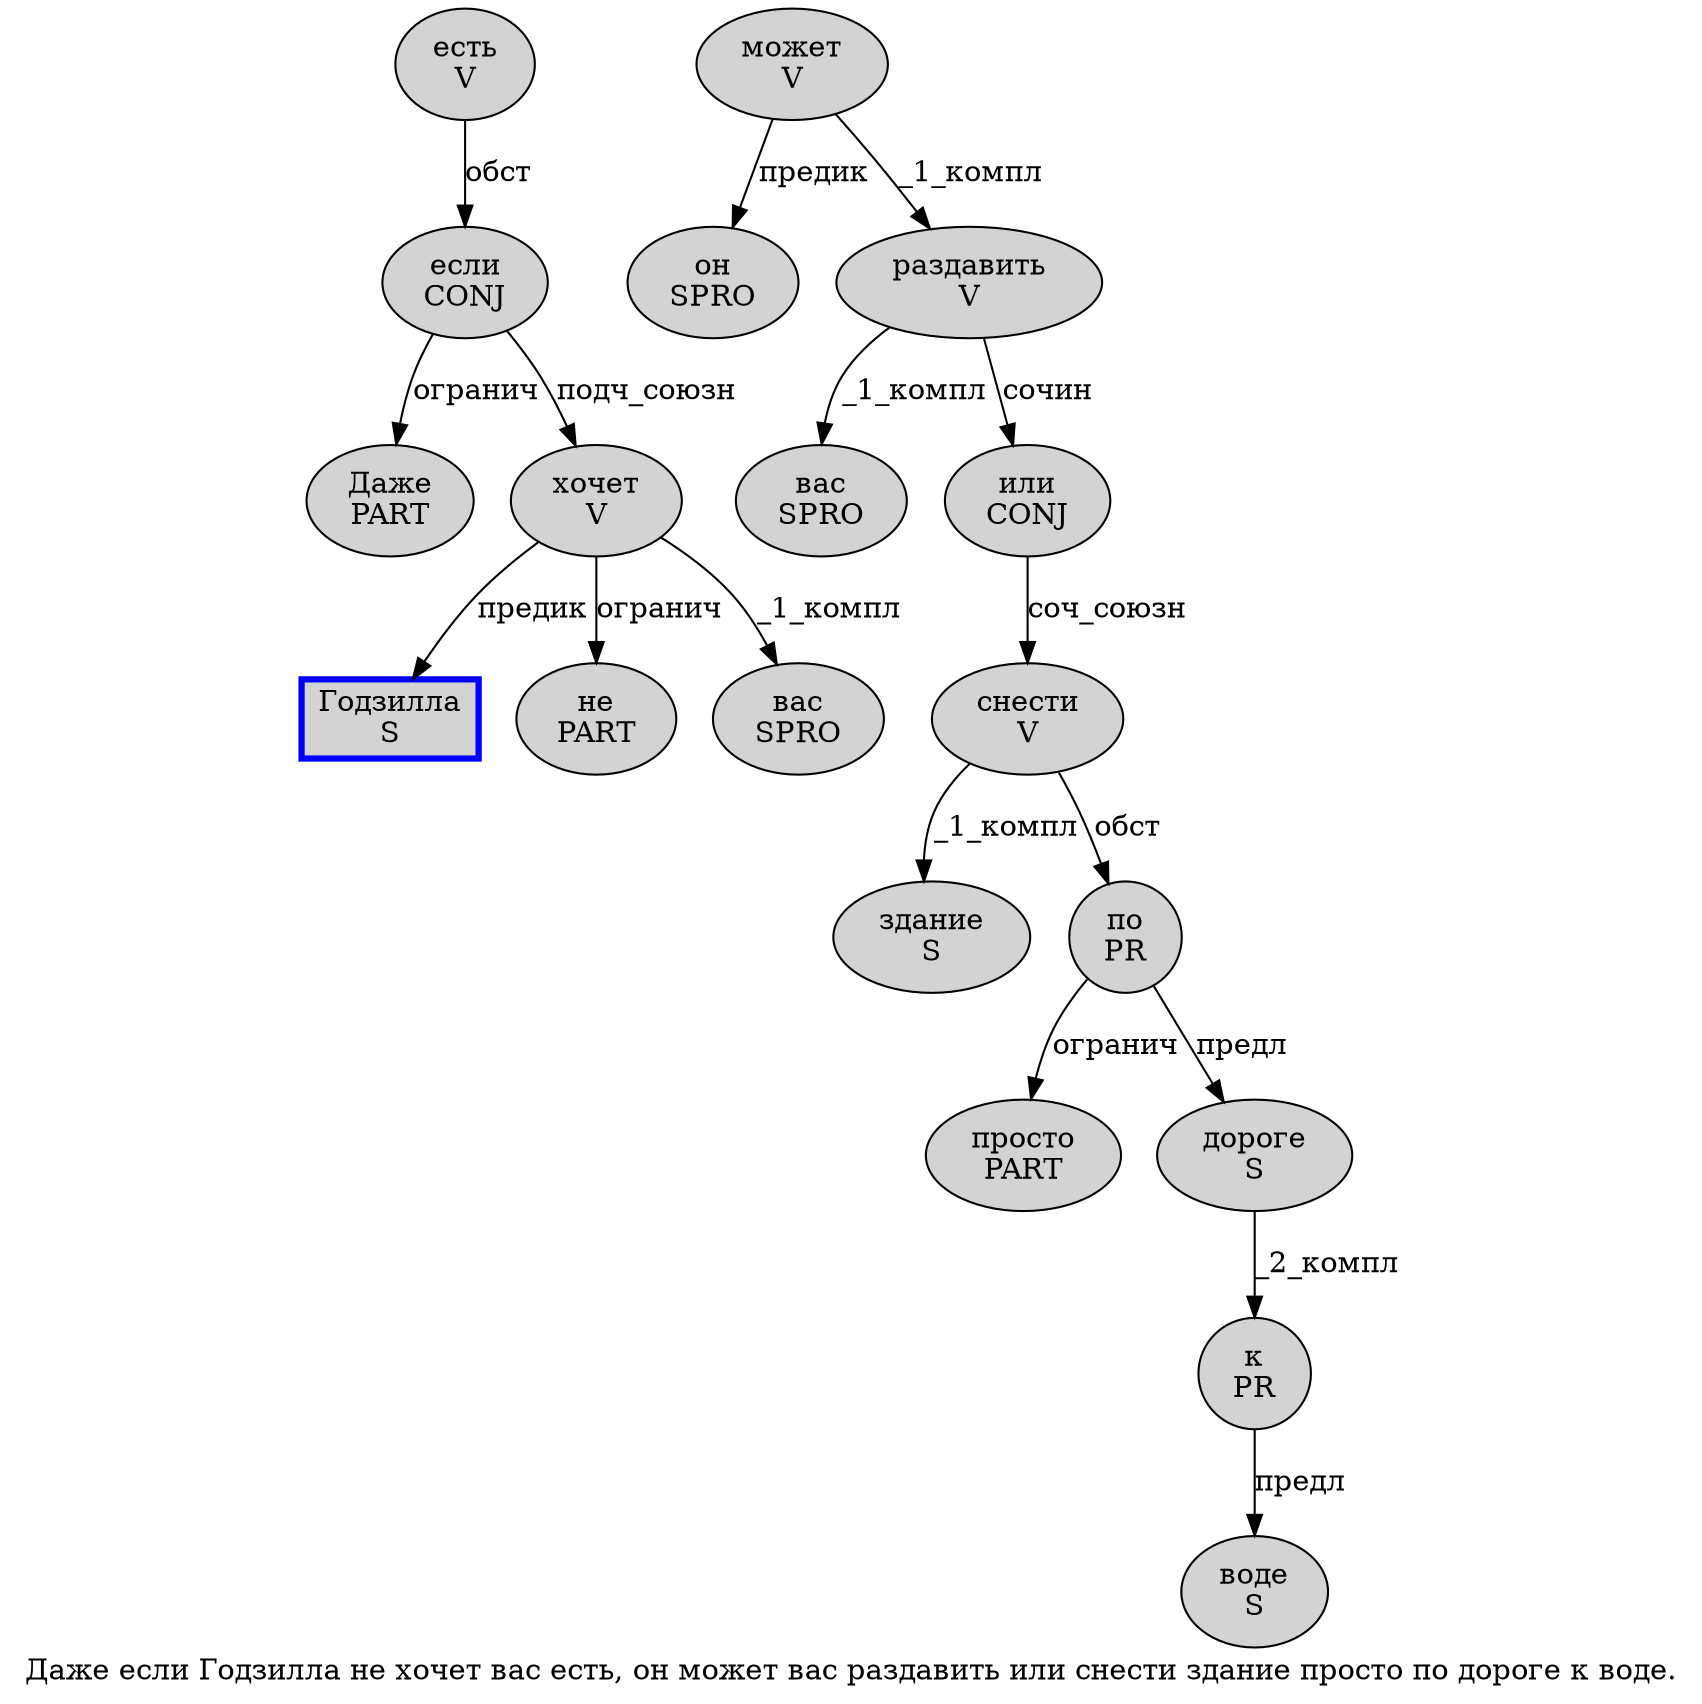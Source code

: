 digraph SENTENCE_4857 {
	graph [label="Даже если Годзилла не хочет вас есть, он может вас раздавить или снести здание просто по дороге к воде."]
	node [style=filled]
		0 [label="Даже
PART" color="" fillcolor=lightgray penwidth=1 shape=ellipse]
		1 [label="если
CONJ" color="" fillcolor=lightgray penwidth=1 shape=ellipse]
		2 [label="Годзилла
S" color=blue fillcolor=lightgray penwidth=3 shape=box]
		3 [label="не
PART" color="" fillcolor=lightgray penwidth=1 shape=ellipse]
		4 [label="хочет
V" color="" fillcolor=lightgray penwidth=1 shape=ellipse]
		5 [label="вас
SPRO" color="" fillcolor=lightgray penwidth=1 shape=ellipse]
		6 [label="есть
V" color="" fillcolor=lightgray penwidth=1 shape=ellipse]
		8 [label="он
SPRO" color="" fillcolor=lightgray penwidth=1 shape=ellipse]
		9 [label="может
V" color="" fillcolor=lightgray penwidth=1 shape=ellipse]
		10 [label="вас
SPRO" color="" fillcolor=lightgray penwidth=1 shape=ellipse]
		11 [label="раздавить
V" color="" fillcolor=lightgray penwidth=1 shape=ellipse]
		12 [label="или
CONJ" color="" fillcolor=lightgray penwidth=1 shape=ellipse]
		13 [label="снести
V" color="" fillcolor=lightgray penwidth=1 shape=ellipse]
		14 [label="здание
S" color="" fillcolor=lightgray penwidth=1 shape=ellipse]
		15 [label="просто
PART" color="" fillcolor=lightgray penwidth=1 shape=ellipse]
		16 [label="по
PR" color="" fillcolor=lightgray penwidth=1 shape=ellipse]
		17 [label="дороге
S" color="" fillcolor=lightgray penwidth=1 shape=ellipse]
		18 [label="к
PR" color="" fillcolor=lightgray penwidth=1 shape=ellipse]
		19 [label="воде
S" color="" fillcolor=lightgray penwidth=1 shape=ellipse]
			4 -> 2 [label="предик"]
			4 -> 3 [label="огранич"]
			4 -> 5 [label="_1_компл"]
			6 -> 1 [label="обст"]
			11 -> 10 [label="_1_компл"]
			11 -> 12 [label="сочин"]
			16 -> 15 [label="огранич"]
			16 -> 17 [label="предл"]
			12 -> 13 [label="соч_союзн"]
			9 -> 8 [label="предик"]
			9 -> 11 [label="_1_компл"]
			1 -> 0 [label="огранич"]
			1 -> 4 [label="подч_союзн"]
			17 -> 18 [label="_2_компл"]
			18 -> 19 [label="предл"]
			13 -> 14 [label="_1_компл"]
			13 -> 16 [label="обст"]
}